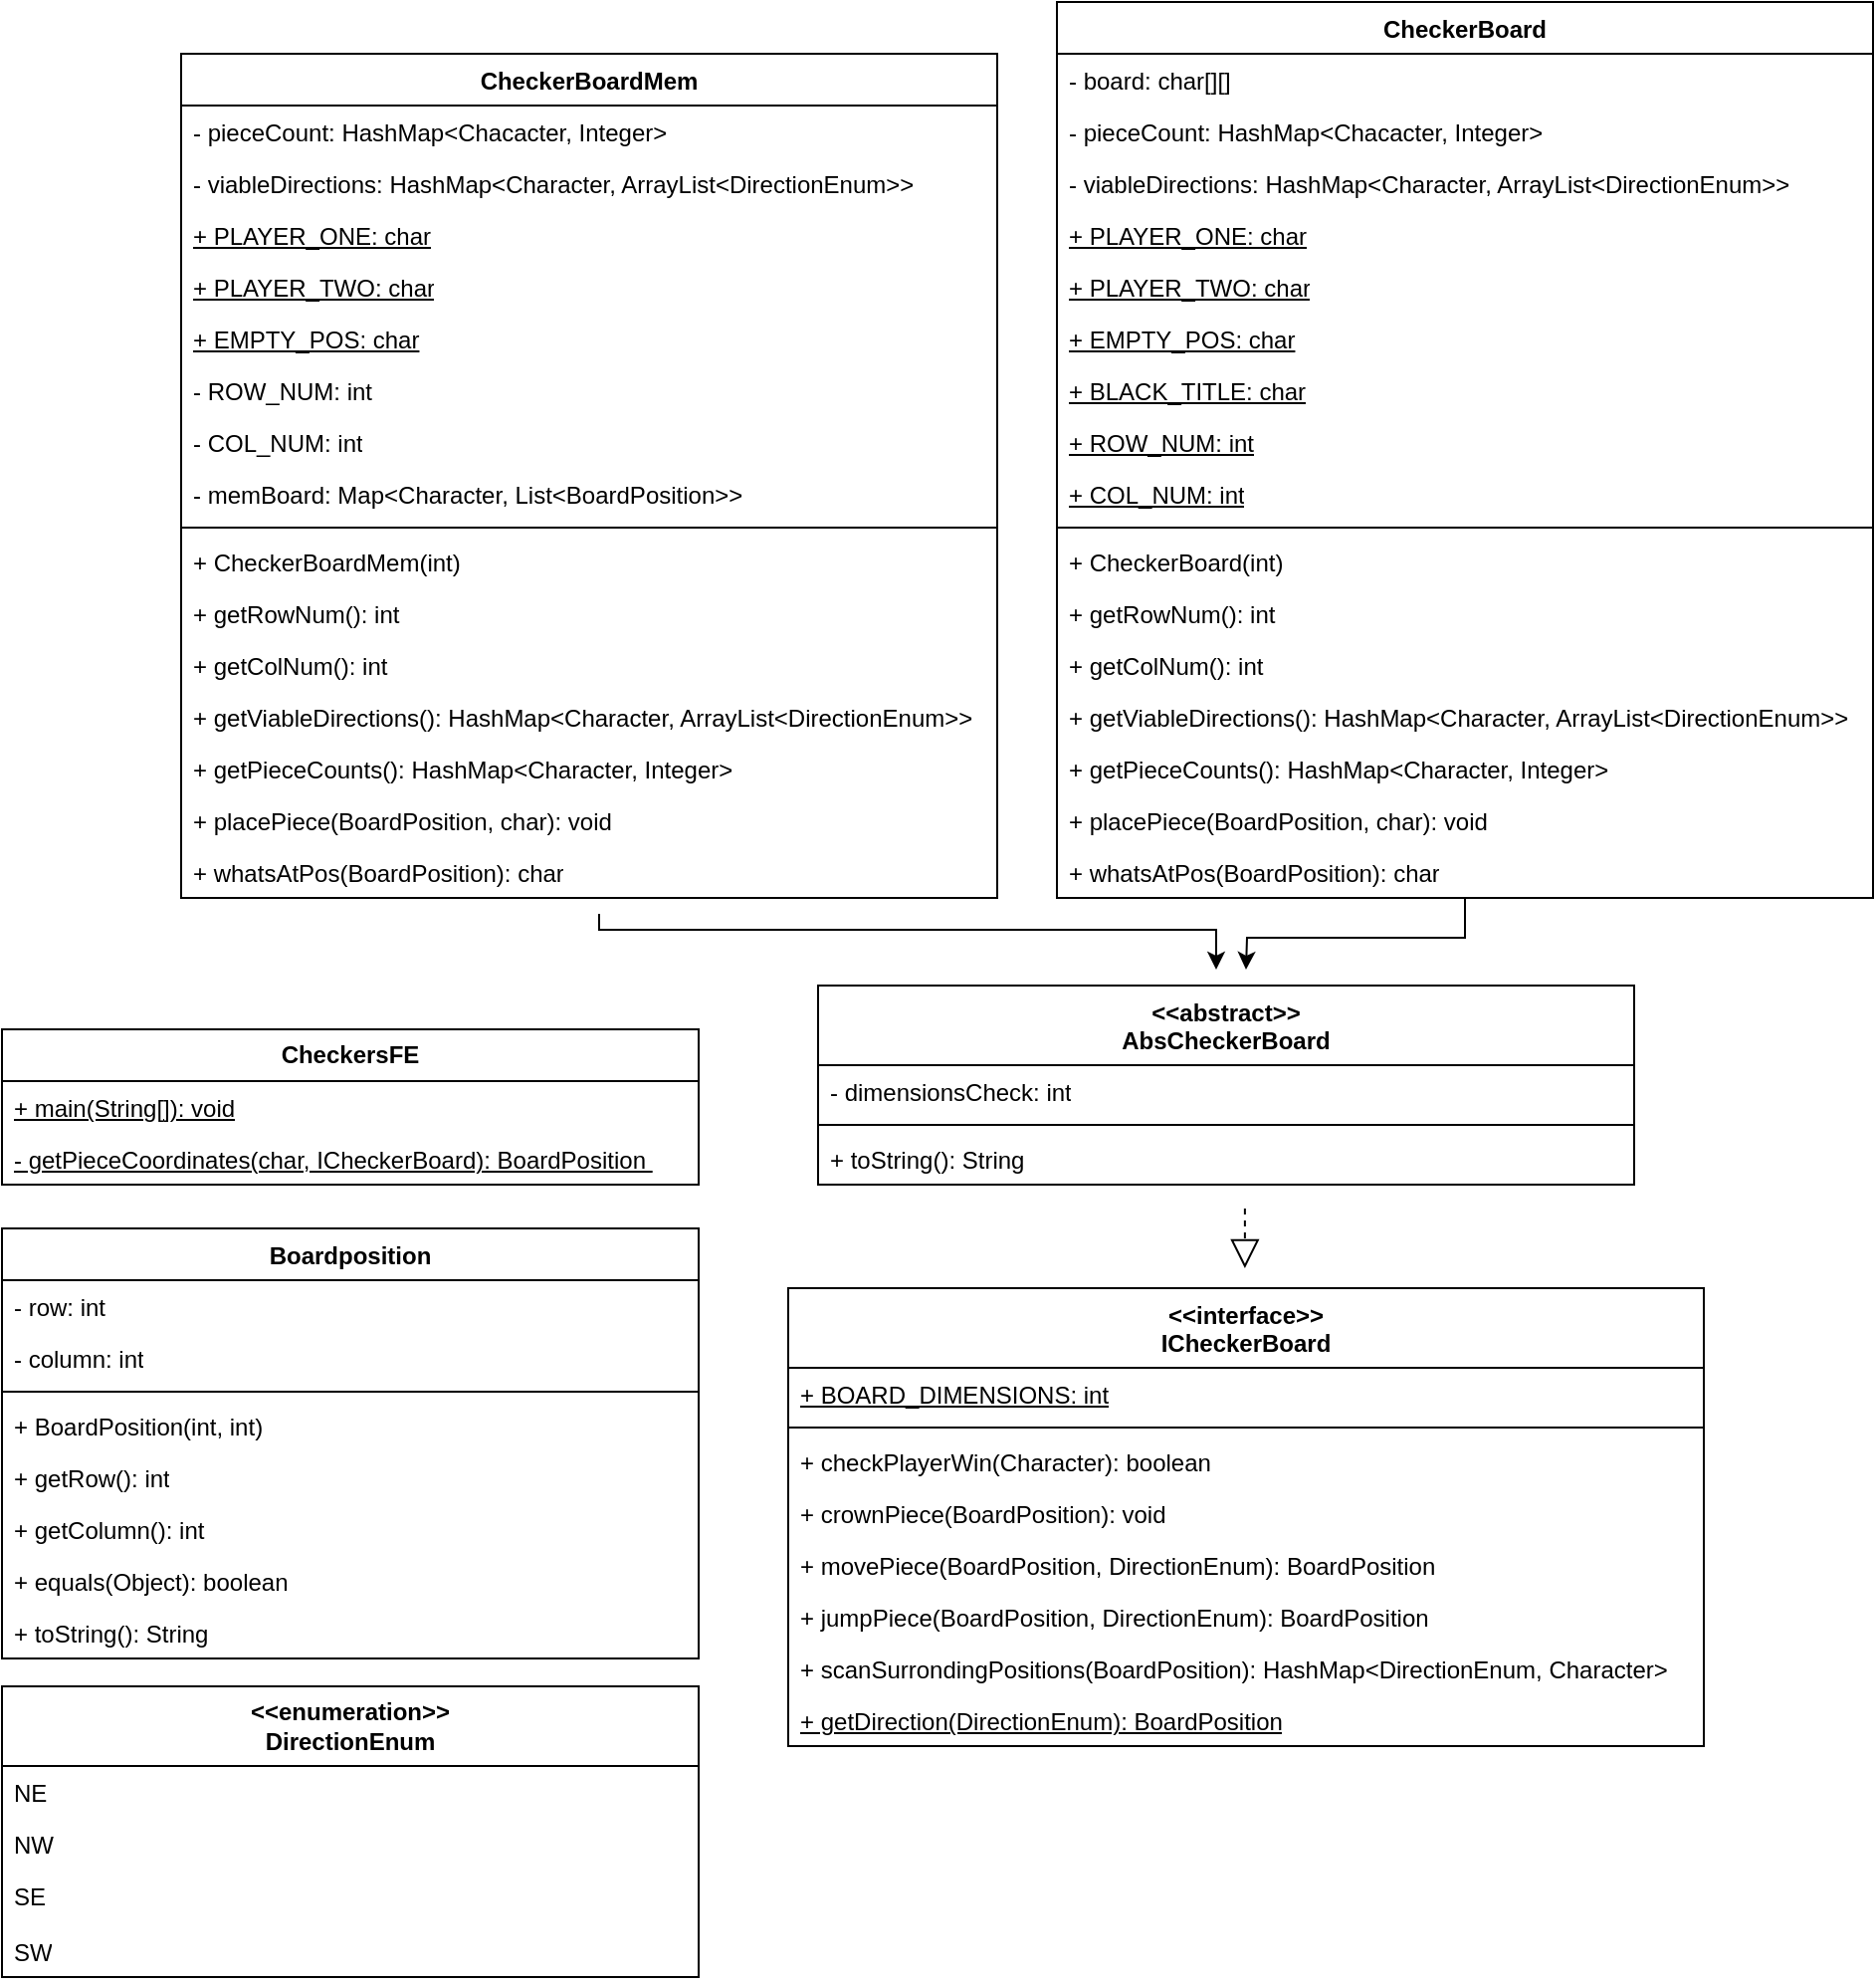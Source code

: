 <mxfile version="24.9.0">
  <diagram name="Page-1" id="tF7Xx8Heb68ew2JJg82L">
    <mxGraphModel dx="882" dy="509" grid="1" gridSize="10" guides="1" tooltips="1" connect="1" arrows="1" fold="1" page="1" pageScale="1" pageWidth="850" pageHeight="1100" math="0" shadow="0">
      <root>
        <mxCell id="0" />
        <mxCell id="1" parent="0" />
        <mxCell id="bXluHikTm--plQ4h3NxE-1" value="Boardposition" style="swimlane;fontStyle=1;align=center;verticalAlign=top;childLayout=stackLayout;horizontal=1;startSize=26;horizontalStack=0;resizeParent=1;resizeParentMax=0;resizeLast=0;collapsible=1;marginBottom=0;whiteSpace=wrap;html=1;" parent="1" vertex="1">
          <mxGeometry y="630" width="350" height="216" as="geometry" />
        </mxCell>
        <mxCell id="bXluHikTm--plQ4h3NxE-2" value="- row: int" style="text;strokeColor=none;fillColor=none;align=left;verticalAlign=top;spacingLeft=4;spacingRight=4;overflow=hidden;rotatable=0;points=[[0,0.5],[1,0.5]];portConstraint=eastwest;whiteSpace=wrap;html=1;" parent="bXluHikTm--plQ4h3NxE-1" vertex="1">
          <mxGeometry y="26" width="350" height="26" as="geometry" />
        </mxCell>
        <mxCell id="bXluHikTm--plQ4h3NxE-3" value="- column: int" style="text;strokeColor=none;fillColor=none;align=left;verticalAlign=top;spacingLeft=4;spacingRight=4;overflow=hidden;rotatable=0;points=[[0,0.5],[1,0.5]];portConstraint=eastwest;whiteSpace=wrap;html=1;" parent="bXluHikTm--plQ4h3NxE-1" vertex="1">
          <mxGeometry y="52" width="350" height="26" as="geometry" />
        </mxCell>
        <mxCell id="bXluHikTm--plQ4h3NxE-4" value="" style="line;strokeWidth=1;fillColor=none;align=left;verticalAlign=middle;spacingTop=-1;spacingLeft=3;spacingRight=3;rotatable=0;labelPosition=right;points=[];portConstraint=eastwest;strokeColor=inherit;" parent="bXluHikTm--plQ4h3NxE-1" vertex="1">
          <mxGeometry y="78" width="350" height="8" as="geometry" />
        </mxCell>
        <mxCell id="bXluHikTm--plQ4h3NxE-5" value="+ BoardPosition(int, int)" style="text;strokeColor=none;fillColor=none;align=left;verticalAlign=top;spacingLeft=4;spacingRight=4;overflow=hidden;rotatable=0;points=[[0,0.5],[1,0.5]];portConstraint=eastwest;whiteSpace=wrap;html=1;" parent="bXluHikTm--plQ4h3NxE-1" vertex="1">
          <mxGeometry y="86" width="350" height="26" as="geometry" />
        </mxCell>
        <mxCell id="bXluHikTm--plQ4h3NxE-6" value="+ getRow(): int" style="text;strokeColor=none;fillColor=none;align=left;verticalAlign=top;spacingLeft=4;spacingRight=4;overflow=hidden;rotatable=0;points=[[0,0.5],[1,0.5]];portConstraint=eastwest;whiteSpace=wrap;html=1;" parent="bXluHikTm--plQ4h3NxE-1" vertex="1">
          <mxGeometry y="112" width="350" height="26" as="geometry" />
        </mxCell>
        <mxCell id="bXluHikTm--plQ4h3NxE-7" value="+ getColumn(): int" style="text;strokeColor=none;fillColor=none;align=left;verticalAlign=top;spacingLeft=4;spacingRight=4;overflow=hidden;rotatable=0;points=[[0,0.5],[1,0.5]];portConstraint=eastwest;whiteSpace=wrap;html=1;" parent="bXluHikTm--plQ4h3NxE-1" vertex="1">
          <mxGeometry y="138" width="350" height="26" as="geometry" />
        </mxCell>
        <mxCell id="bXluHikTm--plQ4h3NxE-8" value="+ equals(Object): boolean" style="text;strokeColor=none;fillColor=none;align=left;verticalAlign=top;spacingLeft=4;spacingRight=4;overflow=hidden;rotatable=0;points=[[0,0.5],[1,0.5]];portConstraint=eastwest;whiteSpace=wrap;html=1;" parent="bXluHikTm--plQ4h3NxE-1" vertex="1">
          <mxGeometry y="164" width="350" height="26" as="geometry" />
        </mxCell>
        <mxCell id="bXluHikTm--plQ4h3NxE-9" value="+ toString(): String" style="text;strokeColor=none;fillColor=none;align=left;verticalAlign=top;spacingLeft=4;spacingRight=4;overflow=hidden;rotatable=0;points=[[0,0.5],[1,0.5]];portConstraint=eastwest;whiteSpace=wrap;html=1;" parent="bXluHikTm--plQ4h3NxE-1" vertex="1">
          <mxGeometry y="190" width="350" height="26" as="geometry" />
        </mxCell>
        <mxCell id="bXluHikTm--plQ4h3NxE-11" value="&lt;b&gt;CheckersFE&lt;/b&gt;" style="swimlane;fontStyle=0;childLayout=stackLayout;horizontal=1;startSize=26;fillColor=none;horizontalStack=0;resizeParent=1;resizeParentMax=0;resizeLast=0;collapsible=1;marginBottom=0;whiteSpace=wrap;html=1;" parent="1" vertex="1">
          <mxGeometry y="530" width="350" height="78" as="geometry" />
        </mxCell>
        <mxCell id="bXluHikTm--plQ4h3NxE-12" value="&lt;u&gt;+ main(String[]): void&lt;/u&gt;" style="text;strokeColor=none;fillColor=none;align=left;verticalAlign=top;spacingLeft=4;spacingRight=4;overflow=hidden;rotatable=0;points=[[0,0.5],[1,0.5]];portConstraint=eastwest;whiteSpace=wrap;html=1;" parent="bXluHikTm--plQ4h3NxE-11" vertex="1">
          <mxGeometry y="26" width="350" height="26" as="geometry" />
        </mxCell>
        <mxCell id="ccsVIfSfiIYpTJbSysXi-1" value="- getPieceCoordinates(char, ICheckerBoard): BoardPosition&amp;nbsp;" style="text;strokeColor=none;fillColor=none;align=left;verticalAlign=top;spacingLeft=4;spacingRight=4;overflow=hidden;rotatable=0;points=[[0,0.5],[1,0.5]];portConstraint=eastwest;whiteSpace=wrap;html=1;fontStyle=4" parent="bXluHikTm--plQ4h3NxE-11" vertex="1">
          <mxGeometry y="52" width="350" height="26" as="geometry" />
        </mxCell>
        <mxCell id="bXluHikTm--plQ4h3NxE-13" value="&lt;b&gt;&amp;lt;&amp;lt;enumeration&amp;gt;&amp;gt;&lt;/b&gt;&lt;div&gt;&lt;b&gt;DirectionEnum&lt;/b&gt;&lt;/div&gt;" style="swimlane;fontStyle=0;childLayout=stackLayout;horizontal=1;startSize=40;fillColor=none;horizontalStack=0;resizeParent=1;resizeParentMax=0;resizeLast=0;collapsible=1;marginBottom=0;whiteSpace=wrap;html=1;" parent="1" vertex="1">
          <mxGeometry y="860" width="350" height="146" as="geometry" />
        </mxCell>
        <mxCell id="bXluHikTm--plQ4h3NxE-14" value="NE" style="text;strokeColor=none;fillColor=none;align=left;verticalAlign=top;spacingLeft=4;spacingRight=4;overflow=hidden;rotatable=0;points=[[0,0.5],[1,0.5]];portConstraint=eastwest;whiteSpace=wrap;html=1;" parent="bXluHikTm--plQ4h3NxE-13" vertex="1">
          <mxGeometry y="40" width="350" height="26" as="geometry" />
        </mxCell>
        <mxCell id="bXluHikTm--plQ4h3NxE-15" value="NW" style="text;strokeColor=none;fillColor=none;align=left;verticalAlign=top;spacingLeft=4;spacingRight=4;overflow=hidden;rotatable=0;points=[[0,0.5],[1,0.5]];portConstraint=eastwest;whiteSpace=wrap;html=1;" parent="bXluHikTm--plQ4h3NxE-13" vertex="1">
          <mxGeometry y="66" width="350" height="26" as="geometry" />
        </mxCell>
        <mxCell id="bXluHikTm--plQ4h3NxE-16" value="SE" style="text;strokeColor=none;fillColor=none;align=left;verticalAlign=top;spacingLeft=4;spacingRight=4;overflow=hidden;rotatable=0;points=[[0,0.5],[1,0.5]];portConstraint=eastwest;whiteSpace=wrap;html=1;" parent="bXluHikTm--plQ4h3NxE-13" vertex="1">
          <mxGeometry y="92" width="350" height="28" as="geometry" />
        </mxCell>
        <mxCell id="bXluHikTm--plQ4h3NxE-17" value="SW" style="text;strokeColor=none;fillColor=none;align=left;verticalAlign=top;spacingLeft=4;spacingRight=4;overflow=hidden;rotatable=0;points=[[0,0.5],[1,0.5]];portConstraint=eastwest;whiteSpace=wrap;html=1;" parent="bXluHikTm--plQ4h3NxE-13" vertex="1">
          <mxGeometry y="120" width="350" height="26" as="geometry" />
        </mxCell>
        <mxCell id="bXluHikTm--plQ4h3NxE-21" value="CheckerBoard" style="swimlane;fontStyle=1;align=center;verticalAlign=top;childLayout=stackLayout;horizontal=1;startSize=26;horizontalStack=0;resizeParent=1;resizeParentMax=0;resizeLast=0;collapsible=1;marginBottom=0;whiteSpace=wrap;html=1;" parent="1" vertex="1">
          <mxGeometry x="530" y="14" width="410" height="450" as="geometry" />
        </mxCell>
        <mxCell id="bXluHikTm--plQ4h3NxE-22" value="- board: char[][]" style="text;strokeColor=none;fillColor=none;align=left;verticalAlign=top;spacingLeft=4;spacingRight=4;overflow=hidden;rotatable=0;points=[[0,0.5],[1,0.5]];portConstraint=eastwest;whiteSpace=wrap;html=1;" parent="bXluHikTm--plQ4h3NxE-21" vertex="1">
          <mxGeometry y="26" width="410" height="26" as="geometry" />
        </mxCell>
        <mxCell id="bXluHikTm--plQ4h3NxE-23" value="- pieceCount: HashMap&amp;lt;Chacacter, Integer&amp;gt;" style="text;strokeColor=none;fillColor=none;align=left;verticalAlign=top;spacingLeft=4;spacingRight=4;overflow=hidden;rotatable=0;points=[[0,0.5],[1,0.5]];portConstraint=eastwest;whiteSpace=wrap;html=1;" parent="bXluHikTm--plQ4h3NxE-21" vertex="1">
          <mxGeometry y="52" width="410" height="26" as="geometry" />
        </mxCell>
        <mxCell id="bXluHikTm--plQ4h3NxE-24" value="- viableDirections: HashMap&amp;lt;Character, ArrayList&amp;lt;DirectionEnum&amp;gt;&amp;gt;" style="text;strokeColor=none;fillColor=none;align=left;verticalAlign=top;spacingLeft=4;spacingRight=4;overflow=hidden;rotatable=0;points=[[0,0.5],[1,0.5]];portConstraint=eastwest;whiteSpace=wrap;html=1;" parent="bXluHikTm--plQ4h3NxE-21" vertex="1">
          <mxGeometry y="78" width="410" height="26" as="geometry" />
        </mxCell>
        <mxCell id="bXluHikTm--plQ4h3NxE-25" value="&lt;u&gt;+ PLAYER_ONE: char&lt;/u&gt;" style="text;strokeColor=none;fillColor=none;align=left;verticalAlign=top;spacingLeft=4;spacingRight=4;overflow=hidden;rotatable=0;points=[[0,0.5],[1,0.5]];portConstraint=eastwest;whiteSpace=wrap;html=1;" parent="bXluHikTm--plQ4h3NxE-21" vertex="1">
          <mxGeometry y="104" width="410" height="26" as="geometry" />
        </mxCell>
        <mxCell id="bXluHikTm--plQ4h3NxE-26" value="+ PLAYER_TWO: char" style="text;strokeColor=none;fillColor=none;align=left;verticalAlign=top;spacingLeft=4;spacingRight=4;overflow=hidden;rotatable=0;points=[[0,0.5],[1,0.5]];portConstraint=eastwest;whiteSpace=wrap;html=1;fontStyle=4" parent="bXluHikTm--plQ4h3NxE-21" vertex="1">
          <mxGeometry y="130" width="410" height="26" as="geometry" />
        </mxCell>
        <mxCell id="bXluHikTm--plQ4h3NxE-27" value="+ EMPTY_POS: char" style="text;strokeColor=none;fillColor=none;align=left;verticalAlign=top;spacingLeft=4;spacingRight=4;overflow=hidden;rotatable=0;points=[[0,0.5],[1,0.5]];portConstraint=eastwest;whiteSpace=wrap;html=1;fontStyle=4" parent="bXluHikTm--plQ4h3NxE-21" vertex="1">
          <mxGeometry y="156" width="410" height="26" as="geometry" />
        </mxCell>
        <mxCell id="bXluHikTm--plQ4h3NxE-28" value="+ BLACK_TITLE: char" style="text;strokeColor=none;fillColor=none;align=left;verticalAlign=top;spacingLeft=4;spacingRight=4;overflow=hidden;rotatable=0;points=[[0,0.5],[1,0.5]];portConstraint=eastwest;whiteSpace=wrap;html=1;fontStyle=4" parent="bXluHikTm--plQ4h3NxE-21" vertex="1">
          <mxGeometry y="182" width="410" height="26" as="geometry" />
        </mxCell>
        <mxCell id="bXluHikTm--plQ4h3NxE-29" value="+ ROW_NUM: int" style="text;strokeColor=none;fillColor=none;align=left;verticalAlign=top;spacingLeft=4;spacingRight=4;overflow=hidden;rotatable=0;points=[[0,0.5],[1,0.5]];portConstraint=eastwest;whiteSpace=wrap;html=1;fontStyle=4" parent="bXluHikTm--plQ4h3NxE-21" vertex="1">
          <mxGeometry y="208" width="410" height="26" as="geometry" />
        </mxCell>
        <mxCell id="bXluHikTm--plQ4h3NxE-30" value="+ COL_NUM: int" style="text;strokeColor=none;fillColor=none;align=left;verticalAlign=top;spacingLeft=4;spacingRight=4;overflow=hidden;rotatable=0;points=[[0,0.5],[1,0.5]];portConstraint=eastwest;whiteSpace=wrap;html=1;fontStyle=4" parent="bXluHikTm--plQ4h3NxE-21" vertex="1">
          <mxGeometry y="234" width="410" height="26" as="geometry" />
        </mxCell>
        <mxCell id="bXluHikTm--plQ4h3NxE-32" value="" style="line;strokeWidth=1;fillColor=none;align=left;verticalAlign=middle;spacingTop=-1;spacingLeft=3;spacingRight=3;rotatable=0;labelPosition=right;points=[];portConstraint=eastwest;strokeColor=inherit;" parent="bXluHikTm--plQ4h3NxE-21" vertex="1">
          <mxGeometry y="260" width="410" height="8" as="geometry" />
        </mxCell>
        <mxCell id="bXluHikTm--plQ4h3NxE-33" value="+ CheckerBoard(int)" style="text;strokeColor=none;fillColor=none;align=left;verticalAlign=top;spacingLeft=4;spacingRight=4;overflow=hidden;rotatable=0;points=[[0,0.5],[1,0.5]];portConstraint=eastwest;whiteSpace=wrap;html=1;" parent="bXluHikTm--plQ4h3NxE-21" vertex="1">
          <mxGeometry y="268" width="410" height="26" as="geometry" />
        </mxCell>
        <mxCell id="R2dT2IxGtqWLzmA4qQqP-63" value="+ getRowNum(): int" style="text;strokeColor=none;fillColor=none;align=left;verticalAlign=top;spacingLeft=4;spacingRight=4;overflow=hidden;rotatable=0;points=[[0,0.5],[1,0.5]];portConstraint=eastwest;whiteSpace=wrap;html=1;" vertex="1" parent="bXluHikTm--plQ4h3NxE-21">
          <mxGeometry y="294" width="410" height="26" as="geometry" />
        </mxCell>
        <mxCell id="R2dT2IxGtqWLzmA4qQqP-62" value="+ getColNum(): int" style="text;strokeColor=none;fillColor=none;align=left;verticalAlign=top;spacingLeft=4;spacingRight=4;overflow=hidden;rotatable=0;points=[[0,0.5],[1,0.5]];portConstraint=eastwest;whiteSpace=wrap;html=1;" vertex="1" parent="bXluHikTm--plQ4h3NxE-21">
          <mxGeometry y="320" width="410" height="26" as="geometry" />
        </mxCell>
        <mxCell id="bXluHikTm--plQ4h3NxE-34" value="+ getViableDirections(): HashMap&amp;lt;Character, ArrayList&amp;lt;DirectionEnum&amp;gt;&amp;gt;" style="text;strokeColor=none;fillColor=none;align=left;verticalAlign=top;spacingLeft=4;spacingRight=4;overflow=hidden;rotatable=0;points=[[0,0.5],[1,0.5]];portConstraint=eastwest;whiteSpace=wrap;html=1;" parent="bXluHikTm--plQ4h3NxE-21" vertex="1">
          <mxGeometry y="346" width="410" height="26" as="geometry" />
        </mxCell>
        <mxCell id="bXluHikTm--plQ4h3NxE-35" value="+ getPieceCounts(): HashMap&amp;lt;Character, Integer&amp;gt;" style="text;strokeColor=none;fillColor=none;align=left;verticalAlign=top;spacingLeft=4;spacingRight=4;overflow=hidden;rotatable=0;points=[[0,0.5],[1,0.5]];portConstraint=eastwest;whiteSpace=wrap;html=1;" parent="bXluHikTm--plQ4h3NxE-21" vertex="1">
          <mxGeometry y="372" width="410" height="26" as="geometry" />
        </mxCell>
        <mxCell id="bXluHikTm--plQ4h3NxE-36" value="+ placePiece(BoardPosition, char): void" style="text;strokeColor=none;fillColor=none;align=left;verticalAlign=top;spacingLeft=4;spacingRight=4;overflow=hidden;rotatable=0;points=[[0,0.5],[1,0.5]];portConstraint=eastwest;whiteSpace=wrap;html=1;" parent="bXluHikTm--plQ4h3NxE-21" vertex="1">
          <mxGeometry y="398" width="410" height="26" as="geometry" />
        </mxCell>
        <mxCell id="bXluHikTm--plQ4h3NxE-37" value="+ whatsAtPos(BoardPosition): char" style="text;strokeColor=none;fillColor=none;align=left;verticalAlign=top;spacingLeft=4;spacingRight=4;overflow=hidden;rotatable=0;points=[[0,0.5],[1,0.5]];portConstraint=eastwest;whiteSpace=wrap;html=1;" parent="bXluHikTm--plQ4h3NxE-21" vertex="1">
          <mxGeometry y="424" width="410" height="26" as="geometry" />
        </mxCell>
        <mxCell id="bXluHikTm--plQ4h3NxE-38" value="&amp;lt;&amp;lt;interface&amp;gt;&amp;gt;&lt;div&gt;ICheckerBoard&lt;/div&gt;" style="swimlane;fontStyle=1;align=center;verticalAlign=top;childLayout=stackLayout;horizontal=1;startSize=40;horizontalStack=0;resizeParent=1;resizeParentMax=0;resizeLast=0;collapsible=1;marginBottom=0;whiteSpace=wrap;html=1;" parent="1" vertex="1">
          <mxGeometry x="395" y="660" width="460" height="230" as="geometry" />
        </mxCell>
        <mxCell id="bXluHikTm--plQ4h3NxE-39" value="&lt;u&gt;+ BOARD_DIMENSIONS: int&lt;/u&gt;" style="text;strokeColor=none;fillColor=none;align=left;verticalAlign=top;spacingLeft=4;spacingRight=4;overflow=hidden;rotatable=0;points=[[0,0.5],[1,0.5]];portConstraint=eastwest;whiteSpace=wrap;html=1;" parent="bXluHikTm--plQ4h3NxE-38" vertex="1">
          <mxGeometry y="40" width="460" height="26" as="geometry" />
        </mxCell>
        <mxCell id="bXluHikTm--plQ4h3NxE-40" value="" style="line;strokeWidth=1;fillColor=none;align=left;verticalAlign=middle;spacingTop=-1;spacingLeft=3;spacingRight=3;rotatable=0;labelPosition=right;points=[];portConstraint=eastwest;strokeColor=inherit;" parent="bXluHikTm--plQ4h3NxE-38" vertex="1">
          <mxGeometry y="66" width="460" height="8" as="geometry" />
        </mxCell>
        <mxCell id="bXluHikTm--plQ4h3NxE-41" value="+ checkPlayerWin(Character): boolean" style="text;strokeColor=none;fillColor=none;align=left;verticalAlign=top;spacingLeft=4;spacingRight=4;overflow=hidden;rotatable=0;points=[[0,0.5],[1,0.5]];portConstraint=eastwest;whiteSpace=wrap;html=1;" parent="bXluHikTm--plQ4h3NxE-38" vertex="1">
          <mxGeometry y="74" width="460" height="26" as="geometry" />
        </mxCell>
        <mxCell id="bXluHikTm--plQ4h3NxE-42" value="+ crownPiece(BoardPosition): void" style="text;strokeColor=none;fillColor=none;align=left;verticalAlign=top;spacingLeft=4;spacingRight=4;overflow=hidden;rotatable=0;points=[[0,0.5],[1,0.5]];portConstraint=eastwest;whiteSpace=wrap;html=1;" parent="bXluHikTm--plQ4h3NxE-38" vertex="1">
          <mxGeometry y="100" width="460" height="26" as="geometry" />
        </mxCell>
        <mxCell id="bXluHikTm--plQ4h3NxE-43" value="+ movePiece(BoardPosition, DirectionEnum): BoardPosition" style="text;strokeColor=none;fillColor=none;align=left;verticalAlign=top;spacingLeft=4;spacingRight=4;overflow=hidden;rotatable=0;points=[[0,0.5],[1,0.5]];portConstraint=eastwest;whiteSpace=wrap;html=1;" parent="bXluHikTm--plQ4h3NxE-38" vertex="1">
          <mxGeometry y="126" width="460" height="26" as="geometry" />
        </mxCell>
        <mxCell id="bXluHikTm--plQ4h3NxE-44" value="+ jumpPiece(BoardPosition, DirectionEnum): BoardPosition" style="text;strokeColor=none;fillColor=none;align=left;verticalAlign=top;spacingLeft=4;spacingRight=4;overflow=hidden;rotatable=0;points=[[0,0.5],[1,0.5]];portConstraint=eastwest;whiteSpace=wrap;html=1;" parent="bXluHikTm--plQ4h3NxE-38" vertex="1">
          <mxGeometry y="152" width="460" height="26" as="geometry" />
        </mxCell>
        <mxCell id="bXluHikTm--plQ4h3NxE-45" value="+ scanSurrondingPositions(BoardPosition): HashMap&amp;lt;DirectionEnum, Character&amp;gt;" style="text;strokeColor=none;fillColor=none;align=left;verticalAlign=top;spacingLeft=4;spacingRight=4;overflow=hidden;rotatable=0;points=[[0,0.5],[1,0.5]];portConstraint=eastwest;whiteSpace=wrap;html=1;" parent="bXluHikTm--plQ4h3NxE-38" vertex="1">
          <mxGeometry y="178" width="460" height="26" as="geometry" />
        </mxCell>
        <mxCell id="bXluHikTm--plQ4h3NxE-46" value="&lt;u&gt;+ getDirection(DirectionEnum): BoardPosition&lt;/u&gt;" style="text;strokeColor=none;fillColor=none;align=left;verticalAlign=top;spacingLeft=4;spacingRight=4;overflow=hidden;rotatable=0;points=[[0,0.5],[1,0.5]];portConstraint=eastwest;whiteSpace=wrap;html=1;" parent="bXluHikTm--plQ4h3NxE-38" vertex="1">
          <mxGeometry y="204" width="460" height="26" as="geometry" />
        </mxCell>
        <mxCell id="ccsVIfSfiIYpTJbSysXi-3" style="edgeStyle=orthogonalEdgeStyle;rounded=0;orthogonalLoop=1;jettySize=auto;html=1;entryX=0.5;entryY=0;entryDx=0;entryDy=0;" parent="1" source="bXluHikTm--plQ4h3NxE-21" edge="1">
          <mxGeometry relative="1" as="geometry">
            <mxPoint x="625" y="500" as="targetPoint" />
          </mxGeometry>
        </mxCell>
        <mxCell id="ccsVIfSfiIYpTJbSysXi-8" value="" style="endArrow=block;dashed=1;endFill=0;endSize=12;html=1;rounded=0;entryX=0.5;entryY=0;entryDx=0;entryDy=0;" parent="1" edge="1">
          <mxGeometry width="160" relative="1" as="geometry">
            <mxPoint x="624.44" y="620" as="sourcePoint" />
            <mxPoint x="624.44" y="650" as="targetPoint" />
          </mxGeometry>
        </mxCell>
        <mxCell id="R2dT2IxGtqWLzmA4qQqP-21" style="edgeStyle=orthogonalEdgeStyle;rounded=0;orthogonalLoop=1;jettySize=auto;html=1;" edge="1" parent="1">
          <mxGeometry relative="1" as="geometry">
            <mxPoint x="610" y="500" as="targetPoint" />
            <mxPoint x="300" y="480" as="sourcePoint" />
            <Array as="points">
              <mxPoint x="300" y="472" />
              <mxPoint x="300" y="480" />
              <mxPoint x="610" y="480" />
            </Array>
          </mxGeometry>
        </mxCell>
        <mxCell id="R2dT2IxGtqWLzmA4qQqP-44" value="CheckerBoardMem" style="swimlane;fontStyle=1;align=center;verticalAlign=top;childLayout=stackLayout;horizontal=1;startSize=26;horizontalStack=0;resizeParent=1;resizeParentMax=0;resizeLast=0;collapsible=1;marginBottom=0;whiteSpace=wrap;html=1;" vertex="1" parent="1">
          <mxGeometry x="90" y="40" width="410" height="424" as="geometry" />
        </mxCell>
        <mxCell id="R2dT2IxGtqWLzmA4qQqP-46" value="- pieceCount: HashMap&amp;lt;Chacacter, Integer&amp;gt;" style="text;strokeColor=none;fillColor=none;align=left;verticalAlign=top;spacingLeft=4;spacingRight=4;overflow=hidden;rotatable=0;points=[[0,0.5],[1,0.5]];portConstraint=eastwest;whiteSpace=wrap;html=1;" vertex="1" parent="R2dT2IxGtqWLzmA4qQqP-44">
          <mxGeometry y="26" width="410" height="26" as="geometry" />
        </mxCell>
        <mxCell id="R2dT2IxGtqWLzmA4qQqP-47" value="- viableDirections: HashMap&amp;lt;Character, ArrayList&amp;lt;DirectionEnum&amp;gt;&amp;gt;" style="text;strokeColor=none;fillColor=none;align=left;verticalAlign=top;spacingLeft=4;spacingRight=4;overflow=hidden;rotatable=0;points=[[0,0.5],[1,0.5]];portConstraint=eastwest;whiteSpace=wrap;html=1;" vertex="1" parent="R2dT2IxGtqWLzmA4qQqP-44">
          <mxGeometry y="52" width="410" height="26" as="geometry" />
        </mxCell>
        <mxCell id="R2dT2IxGtqWLzmA4qQqP-48" value="&lt;u&gt;+ PLAYER_ONE: char&lt;/u&gt;" style="text;strokeColor=none;fillColor=none;align=left;verticalAlign=top;spacingLeft=4;spacingRight=4;overflow=hidden;rotatable=0;points=[[0,0.5],[1,0.5]];portConstraint=eastwest;whiteSpace=wrap;html=1;" vertex="1" parent="R2dT2IxGtqWLzmA4qQqP-44">
          <mxGeometry y="78" width="410" height="26" as="geometry" />
        </mxCell>
        <mxCell id="R2dT2IxGtqWLzmA4qQqP-49" value="+ PLAYER_TWO: char" style="text;strokeColor=none;fillColor=none;align=left;verticalAlign=top;spacingLeft=4;spacingRight=4;overflow=hidden;rotatable=0;points=[[0,0.5],[1,0.5]];portConstraint=eastwest;whiteSpace=wrap;html=1;fontStyle=4" vertex="1" parent="R2dT2IxGtqWLzmA4qQqP-44">
          <mxGeometry y="104" width="410" height="26" as="geometry" />
        </mxCell>
        <mxCell id="R2dT2IxGtqWLzmA4qQqP-50" value="+ EMPTY_POS: char" style="text;strokeColor=none;fillColor=none;align=left;verticalAlign=top;spacingLeft=4;spacingRight=4;overflow=hidden;rotatable=0;points=[[0,0.5],[1,0.5]];portConstraint=eastwest;whiteSpace=wrap;html=1;fontStyle=4" vertex="1" parent="R2dT2IxGtqWLzmA4qQqP-44">
          <mxGeometry y="130" width="410" height="26" as="geometry" />
        </mxCell>
        <mxCell id="R2dT2IxGtqWLzmA4qQqP-51" value="- ROW_NUM: int" style="text;strokeColor=none;fillColor=none;align=left;verticalAlign=top;spacingLeft=4;spacingRight=4;overflow=hidden;rotatable=0;points=[[0,0.5],[1,0.5]];portConstraint=eastwest;whiteSpace=wrap;html=1;fontStyle=0" vertex="1" parent="R2dT2IxGtqWLzmA4qQqP-44">
          <mxGeometry y="156" width="410" height="26" as="geometry" />
        </mxCell>
        <mxCell id="R2dT2IxGtqWLzmA4qQqP-52" value="- COL_NUM: int" style="text;strokeColor=none;fillColor=none;align=left;verticalAlign=top;spacingLeft=4;spacingRight=4;overflow=hidden;rotatable=0;points=[[0,0.5],[1,0.5]];portConstraint=eastwest;whiteSpace=wrap;html=1;fontStyle=0" vertex="1" parent="R2dT2IxGtqWLzmA4qQqP-44">
          <mxGeometry y="182" width="410" height="26" as="geometry" />
        </mxCell>
        <mxCell id="R2dT2IxGtqWLzmA4qQqP-53" value="- memBoard: Map&amp;lt;Character, List&amp;lt;BoardPosition&amp;gt;&amp;gt;" style="text;strokeColor=none;fillColor=none;align=left;verticalAlign=top;spacingLeft=4;spacingRight=4;overflow=hidden;rotatable=0;points=[[0,0.5],[1,0.5]];portConstraint=eastwest;whiteSpace=wrap;html=1;fontStyle=0" vertex="1" parent="R2dT2IxGtqWLzmA4qQqP-44">
          <mxGeometry y="208" width="410" height="26" as="geometry" />
        </mxCell>
        <mxCell id="R2dT2IxGtqWLzmA4qQqP-54" value="" style="line;strokeWidth=1;fillColor=none;align=left;verticalAlign=middle;spacingTop=-1;spacingLeft=3;spacingRight=3;rotatable=0;labelPosition=right;points=[];portConstraint=eastwest;strokeColor=inherit;" vertex="1" parent="R2dT2IxGtqWLzmA4qQqP-44">
          <mxGeometry y="234" width="410" height="8" as="geometry" />
        </mxCell>
        <mxCell id="R2dT2IxGtqWLzmA4qQqP-55" value="+ CheckerBoardMem(int)" style="text;strokeColor=none;fillColor=none;align=left;verticalAlign=top;spacingLeft=4;spacingRight=4;overflow=hidden;rotatable=0;points=[[0,0.5],[1,0.5]];portConstraint=eastwest;whiteSpace=wrap;html=1;" vertex="1" parent="R2dT2IxGtqWLzmA4qQqP-44">
          <mxGeometry y="242" width="410" height="26" as="geometry" />
        </mxCell>
        <mxCell id="R2dT2IxGtqWLzmA4qQqP-56" value="+ getRowNum(): int" style="text;strokeColor=none;fillColor=none;align=left;verticalAlign=top;spacingLeft=4;spacingRight=4;overflow=hidden;rotatable=0;points=[[0,0.5],[1,0.5]];portConstraint=eastwest;whiteSpace=wrap;html=1;" vertex="1" parent="R2dT2IxGtqWLzmA4qQqP-44">
          <mxGeometry y="268" width="410" height="26" as="geometry" />
        </mxCell>
        <mxCell id="R2dT2IxGtqWLzmA4qQqP-57" value="+ getColNum(): int" style="text;strokeColor=none;fillColor=none;align=left;verticalAlign=top;spacingLeft=4;spacingRight=4;overflow=hidden;rotatable=0;points=[[0,0.5],[1,0.5]];portConstraint=eastwest;whiteSpace=wrap;html=1;" vertex="1" parent="R2dT2IxGtqWLzmA4qQqP-44">
          <mxGeometry y="294" width="410" height="26" as="geometry" />
        </mxCell>
        <mxCell id="R2dT2IxGtqWLzmA4qQqP-58" value="+ getViableDirections(): HashMap&amp;lt;Character, ArrayList&amp;lt;DirectionEnum&amp;gt;&amp;gt;" style="text;strokeColor=none;fillColor=none;align=left;verticalAlign=top;spacingLeft=4;spacingRight=4;overflow=hidden;rotatable=0;points=[[0,0.5],[1,0.5]];portConstraint=eastwest;whiteSpace=wrap;html=1;" vertex="1" parent="R2dT2IxGtqWLzmA4qQqP-44">
          <mxGeometry y="320" width="410" height="26" as="geometry" />
        </mxCell>
        <mxCell id="R2dT2IxGtqWLzmA4qQqP-59" value="+ getPieceCounts(): HashMap&amp;lt;Character, Integer&amp;gt;" style="text;strokeColor=none;fillColor=none;align=left;verticalAlign=top;spacingLeft=4;spacingRight=4;overflow=hidden;rotatable=0;points=[[0,0.5],[1,0.5]];portConstraint=eastwest;whiteSpace=wrap;html=1;" vertex="1" parent="R2dT2IxGtqWLzmA4qQqP-44">
          <mxGeometry y="346" width="410" height="26" as="geometry" />
        </mxCell>
        <mxCell id="R2dT2IxGtqWLzmA4qQqP-60" value="+ placePiece(BoardPosition, char): void" style="text;strokeColor=none;fillColor=none;align=left;verticalAlign=top;spacingLeft=4;spacingRight=4;overflow=hidden;rotatable=0;points=[[0,0.5],[1,0.5]];portConstraint=eastwest;whiteSpace=wrap;html=1;" vertex="1" parent="R2dT2IxGtqWLzmA4qQqP-44">
          <mxGeometry y="372" width="410" height="26" as="geometry" />
        </mxCell>
        <mxCell id="R2dT2IxGtqWLzmA4qQqP-61" value="+ whatsAtPos(BoardPosition): char" style="text;strokeColor=none;fillColor=none;align=left;verticalAlign=top;spacingLeft=4;spacingRight=4;overflow=hidden;rotatable=0;points=[[0,0.5],[1,0.5]];portConstraint=eastwest;whiteSpace=wrap;html=1;" vertex="1" parent="R2dT2IxGtqWLzmA4qQqP-44">
          <mxGeometry y="398" width="410" height="26" as="geometry" />
        </mxCell>
        <mxCell id="R2dT2IxGtqWLzmA4qQqP-67" value="&amp;lt;&amp;lt;abstract&amp;gt;&amp;gt;&lt;div&gt;AbsCheckerBoard&lt;/div&gt;&lt;div&gt;&lt;br&gt;&lt;/div&gt;" style="swimlane;fontStyle=1;align=center;verticalAlign=top;childLayout=stackLayout;horizontal=1;startSize=40;horizontalStack=0;resizeParent=1;resizeParentMax=0;resizeLast=0;collapsible=1;marginBottom=0;whiteSpace=wrap;html=1;" vertex="1" parent="1">
          <mxGeometry x="410" y="508" width="410" height="100" as="geometry" />
        </mxCell>
        <mxCell id="R2dT2IxGtqWLzmA4qQqP-68" value="- dimensionsCheck: int" style="text;strokeColor=none;fillColor=none;align=left;verticalAlign=top;spacingLeft=4;spacingRight=4;overflow=hidden;rotatable=0;points=[[0,0.5],[1,0.5]];portConstraint=eastwest;whiteSpace=wrap;html=1;" vertex="1" parent="R2dT2IxGtqWLzmA4qQqP-67">
          <mxGeometry y="40" width="410" height="26" as="geometry" />
        </mxCell>
        <mxCell id="R2dT2IxGtqWLzmA4qQqP-69" value="" style="line;strokeWidth=1;fillColor=none;align=left;verticalAlign=middle;spacingTop=-1;spacingLeft=3;spacingRight=3;rotatable=0;labelPosition=right;points=[];portConstraint=eastwest;strokeColor=inherit;" vertex="1" parent="R2dT2IxGtqWLzmA4qQqP-67">
          <mxGeometry y="66" width="410" height="8" as="geometry" />
        </mxCell>
        <mxCell id="R2dT2IxGtqWLzmA4qQqP-70" value="+ toString(): String" style="text;strokeColor=none;fillColor=none;align=left;verticalAlign=top;spacingLeft=4;spacingRight=4;overflow=hidden;rotatable=0;points=[[0,0.5],[1,0.5]];portConstraint=eastwest;whiteSpace=wrap;html=1;" vertex="1" parent="R2dT2IxGtqWLzmA4qQqP-67">
          <mxGeometry y="74" width="410" height="26" as="geometry" />
        </mxCell>
      </root>
    </mxGraphModel>
  </diagram>
</mxfile>
